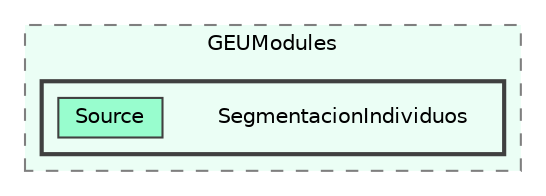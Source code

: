 digraph "C:/GEU/GEUModules/SegmentacionIndividuos"
{
 // LATEX_PDF_SIZE
  bgcolor="transparent";
  edge [fontname=Helvetica,fontsize=10,labelfontname=Helvetica,labelfontsize=10];
  node [fontname=Helvetica,fontsize=10,shape=box,height=0.2,width=0.4];
  compound=true
  subgraph clusterdir_70e1bd6aad29eaa9efcef7cf630be9eb {
    graph [ bgcolor="#ebfef5", pencolor="grey50", label="GEUModules", fontname=Helvetica,fontsize=10 style="filled,dashed", URL="dir_70e1bd6aad29eaa9efcef7cf630be9eb.html",tooltip=""]
  subgraph clusterdir_f7c8e4a992185da6f82f0cffbd04253f {
    graph [ bgcolor="#ebfef5", pencolor="grey25", label="", fontname=Helvetica,fontsize=10 style="filled,bold", URL="dir_f7c8e4a992185da6f82f0cffbd04253f.html",tooltip=""]
    dir_f7c8e4a992185da6f82f0cffbd04253f [shape=plaintext, label="SegmentacionIndividuos"];
  dir_8e6161e8534bd045af52f4042b52fc5e [label="Source", fillcolor="#98fdce", color="grey25", style="filled", URL="dir_8e6161e8534bd045af52f4042b52fc5e.html",tooltip=""];
  }
  }
}
